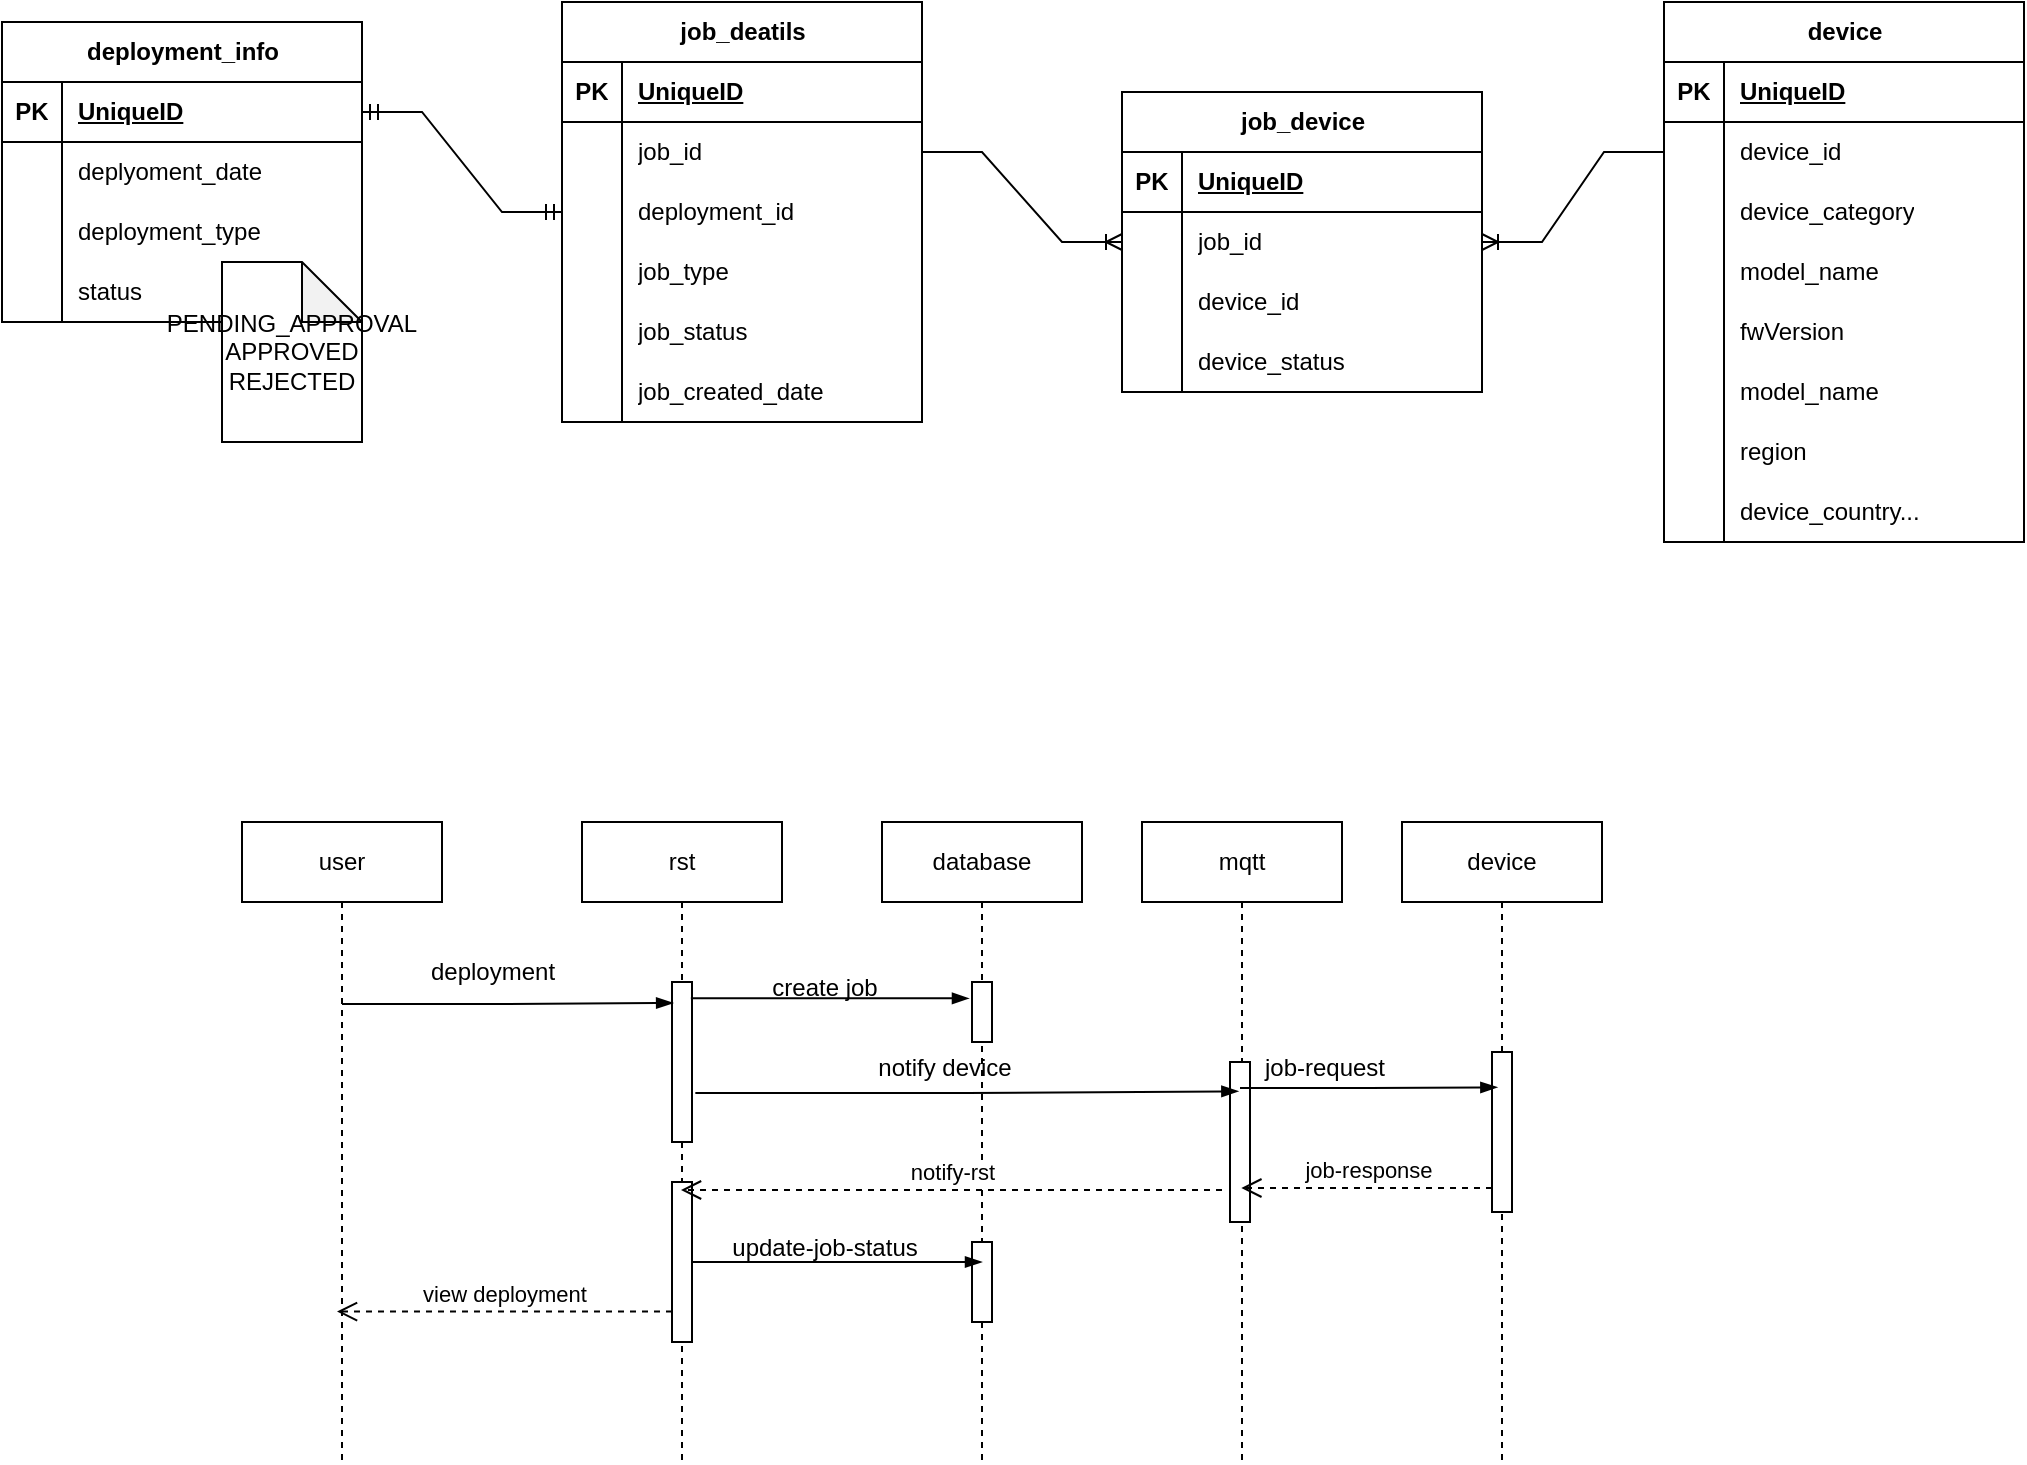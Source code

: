 <mxfile version="24.7.16">
  <diagram name="Page-1" id="tJHLWwJ2gKQIebnEuHaK">
    <mxGraphModel dx="1930" dy="736" grid="1" gridSize="10" guides="1" tooltips="1" connect="1" arrows="1" fold="1" page="1" pageScale="1" pageWidth="850" pageHeight="1100" math="0" shadow="0">
      <root>
        <mxCell id="0" />
        <mxCell id="1" parent="0" />
        <mxCell id="YvEL2BX9FvBTd4GIV_cq-2" value="job_deatils" style="shape=table;startSize=30;container=1;collapsible=1;childLayout=tableLayout;fixedRows=1;rowLines=0;fontStyle=1;align=center;resizeLast=1;html=1;" vertex="1" parent="1">
          <mxGeometry x="70" y="70" width="180" height="210" as="geometry" />
        </mxCell>
        <mxCell id="YvEL2BX9FvBTd4GIV_cq-3" value="" style="shape=tableRow;horizontal=0;startSize=0;swimlaneHead=0;swimlaneBody=0;fillColor=none;collapsible=0;dropTarget=0;points=[[0,0.5],[1,0.5]];portConstraint=eastwest;top=0;left=0;right=0;bottom=1;" vertex="1" parent="YvEL2BX9FvBTd4GIV_cq-2">
          <mxGeometry y="30" width="180" height="30" as="geometry" />
        </mxCell>
        <mxCell id="YvEL2BX9FvBTd4GIV_cq-4" value="PK" style="shape=partialRectangle;connectable=0;fillColor=none;top=0;left=0;bottom=0;right=0;fontStyle=1;overflow=hidden;whiteSpace=wrap;html=1;" vertex="1" parent="YvEL2BX9FvBTd4GIV_cq-3">
          <mxGeometry width="30" height="30" as="geometry">
            <mxRectangle width="30" height="30" as="alternateBounds" />
          </mxGeometry>
        </mxCell>
        <mxCell id="YvEL2BX9FvBTd4GIV_cq-5" value="UniqueID" style="shape=partialRectangle;connectable=0;fillColor=none;top=0;left=0;bottom=0;right=0;align=left;spacingLeft=6;fontStyle=5;overflow=hidden;whiteSpace=wrap;html=1;" vertex="1" parent="YvEL2BX9FvBTd4GIV_cq-3">
          <mxGeometry x="30" width="150" height="30" as="geometry">
            <mxRectangle width="150" height="30" as="alternateBounds" />
          </mxGeometry>
        </mxCell>
        <mxCell id="YvEL2BX9FvBTd4GIV_cq-6" value="" style="shape=tableRow;horizontal=0;startSize=0;swimlaneHead=0;swimlaneBody=0;fillColor=none;collapsible=0;dropTarget=0;points=[[0,0.5],[1,0.5]];portConstraint=eastwest;top=0;left=0;right=0;bottom=0;" vertex="1" parent="YvEL2BX9FvBTd4GIV_cq-2">
          <mxGeometry y="60" width="180" height="30" as="geometry" />
        </mxCell>
        <mxCell id="YvEL2BX9FvBTd4GIV_cq-7" value="" style="shape=partialRectangle;connectable=0;fillColor=none;top=0;left=0;bottom=0;right=0;editable=1;overflow=hidden;whiteSpace=wrap;html=1;" vertex="1" parent="YvEL2BX9FvBTd4GIV_cq-6">
          <mxGeometry width="30" height="30" as="geometry">
            <mxRectangle width="30" height="30" as="alternateBounds" />
          </mxGeometry>
        </mxCell>
        <mxCell id="YvEL2BX9FvBTd4GIV_cq-8" value="job_id" style="shape=partialRectangle;connectable=0;fillColor=none;top=0;left=0;bottom=0;right=0;align=left;spacingLeft=6;overflow=hidden;whiteSpace=wrap;html=1;" vertex="1" parent="YvEL2BX9FvBTd4GIV_cq-6">
          <mxGeometry x="30" width="150" height="30" as="geometry">
            <mxRectangle width="150" height="30" as="alternateBounds" />
          </mxGeometry>
        </mxCell>
        <mxCell id="YvEL2BX9FvBTd4GIV_cq-103" value="" style="shape=tableRow;horizontal=0;startSize=0;swimlaneHead=0;swimlaneBody=0;fillColor=none;collapsible=0;dropTarget=0;points=[[0,0.5],[1,0.5]];portConstraint=eastwest;top=0;left=0;right=0;bottom=0;" vertex="1" parent="YvEL2BX9FvBTd4GIV_cq-2">
          <mxGeometry y="90" width="180" height="30" as="geometry" />
        </mxCell>
        <mxCell id="YvEL2BX9FvBTd4GIV_cq-104" value="" style="shape=partialRectangle;connectable=0;fillColor=none;top=0;left=0;bottom=0;right=0;editable=1;overflow=hidden;whiteSpace=wrap;html=1;" vertex="1" parent="YvEL2BX9FvBTd4GIV_cq-103">
          <mxGeometry width="30" height="30" as="geometry">
            <mxRectangle width="30" height="30" as="alternateBounds" />
          </mxGeometry>
        </mxCell>
        <mxCell id="YvEL2BX9FvBTd4GIV_cq-105" value="deployment_id" style="shape=partialRectangle;connectable=0;fillColor=none;top=0;left=0;bottom=0;right=0;align=left;spacingLeft=6;overflow=hidden;whiteSpace=wrap;html=1;" vertex="1" parent="YvEL2BX9FvBTd4GIV_cq-103">
          <mxGeometry x="30" width="150" height="30" as="geometry">
            <mxRectangle width="150" height="30" as="alternateBounds" />
          </mxGeometry>
        </mxCell>
        <mxCell id="YvEL2BX9FvBTd4GIV_cq-9" value="" style="shape=tableRow;horizontal=0;startSize=0;swimlaneHead=0;swimlaneBody=0;fillColor=none;collapsible=0;dropTarget=0;points=[[0,0.5],[1,0.5]];portConstraint=eastwest;top=0;left=0;right=0;bottom=0;" vertex="1" parent="YvEL2BX9FvBTd4GIV_cq-2">
          <mxGeometry y="120" width="180" height="30" as="geometry" />
        </mxCell>
        <mxCell id="YvEL2BX9FvBTd4GIV_cq-10" value="" style="shape=partialRectangle;connectable=0;fillColor=none;top=0;left=0;bottom=0;right=0;editable=1;overflow=hidden;whiteSpace=wrap;html=1;" vertex="1" parent="YvEL2BX9FvBTd4GIV_cq-9">
          <mxGeometry width="30" height="30" as="geometry">
            <mxRectangle width="30" height="30" as="alternateBounds" />
          </mxGeometry>
        </mxCell>
        <mxCell id="YvEL2BX9FvBTd4GIV_cq-11" value="job_type" style="shape=partialRectangle;connectable=0;fillColor=none;top=0;left=0;bottom=0;right=0;align=left;spacingLeft=6;overflow=hidden;whiteSpace=wrap;html=1;" vertex="1" parent="YvEL2BX9FvBTd4GIV_cq-9">
          <mxGeometry x="30" width="150" height="30" as="geometry">
            <mxRectangle width="150" height="30" as="alternateBounds" />
          </mxGeometry>
        </mxCell>
        <mxCell id="YvEL2BX9FvBTd4GIV_cq-12" value="" style="shape=tableRow;horizontal=0;startSize=0;swimlaneHead=0;swimlaneBody=0;fillColor=none;collapsible=0;dropTarget=0;points=[[0,0.5],[1,0.5]];portConstraint=eastwest;top=0;left=0;right=0;bottom=0;" vertex="1" parent="YvEL2BX9FvBTd4GIV_cq-2">
          <mxGeometry y="150" width="180" height="30" as="geometry" />
        </mxCell>
        <mxCell id="YvEL2BX9FvBTd4GIV_cq-13" value="" style="shape=partialRectangle;connectable=0;fillColor=none;top=0;left=0;bottom=0;right=0;editable=1;overflow=hidden;whiteSpace=wrap;html=1;" vertex="1" parent="YvEL2BX9FvBTd4GIV_cq-12">
          <mxGeometry width="30" height="30" as="geometry">
            <mxRectangle width="30" height="30" as="alternateBounds" />
          </mxGeometry>
        </mxCell>
        <mxCell id="YvEL2BX9FvBTd4GIV_cq-14" value="job_status" style="shape=partialRectangle;connectable=0;fillColor=none;top=0;left=0;bottom=0;right=0;align=left;spacingLeft=6;overflow=hidden;whiteSpace=wrap;html=1;" vertex="1" parent="YvEL2BX9FvBTd4GIV_cq-12">
          <mxGeometry x="30" width="150" height="30" as="geometry">
            <mxRectangle width="150" height="30" as="alternateBounds" />
          </mxGeometry>
        </mxCell>
        <mxCell id="YvEL2BX9FvBTd4GIV_cq-20" value="" style="shape=tableRow;horizontal=0;startSize=0;swimlaneHead=0;swimlaneBody=0;fillColor=none;collapsible=0;dropTarget=0;points=[[0,0.5],[1,0.5]];portConstraint=eastwest;top=0;left=0;right=0;bottom=0;" vertex="1" parent="YvEL2BX9FvBTd4GIV_cq-2">
          <mxGeometry y="180" width="180" height="30" as="geometry" />
        </mxCell>
        <mxCell id="YvEL2BX9FvBTd4GIV_cq-21" value="" style="shape=partialRectangle;connectable=0;fillColor=none;top=0;left=0;bottom=0;right=0;editable=1;overflow=hidden;whiteSpace=wrap;html=1;" vertex="1" parent="YvEL2BX9FvBTd4GIV_cq-20">
          <mxGeometry width="30" height="30" as="geometry">
            <mxRectangle width="30" height="30" as="alternateBounds" />
          </mxGeometry>
        </mxCell>
        <mxCell id="YvEL2BX9FvBTd4GIV_cq-22" value="job_created_date" style="shape=partialRectangle;connectable=0;fillColor=none;top=0;left=0;bottom=0;right=0;align=left;spacingLeft=6;overflow=hidden;whiteSpace=wrap;html=1;" vertex="1" parent="YvEL2BX9FvBTd4GIV_cq-20">
          <mxGeometry x="30" width="150" height="30" as="geometry">
            <mxRectangle width="150" height="30" as="alternateBounds" />
          </mxGeometry>
        </mxCell>
        <mxCell id="YvEL2BX9FvBTd4GIV_cq-23" value="device" style="shape=table;startSize=30;container=1;collapsible=1;childLayout=tableLayout;fixedRows=1;rowLines=0;fontStyle=1;align=center;resizeLast=1;html=1;" vertex="1" parent="1">
          <mxGeometry x="621" y="70" width="180" height="270" as="geometry" />
        </mxCell>
        <mxCell id="YvEL2BX9FvBTd4GIV_cq-24" value="" style="shape=tableRow;horizontal=0;startSize=0;swimlaneHead=0;swimlaneBody=0;fillColor=none;collapsible=0;dropTarget=0;points=[[0,0.5],[1,0.5]];portConstraint=eastwest;top=0;left=0;right=0;bottom=1;" vertex="1" parent="YvEL2BX9FvBTd4GIV_cq-23">
          <mxGeometry y="30" width="180" height="30" as="geometry" />
        </mxCell>
        <mxCell id="YvEL2BX9FvBTd4GIV_cq-25" value="PK" style="shape=partialRectangle;connectable=0;fillColor=none;top=0;left=0;bottom=0;right=0;fontStyle=1;overflow=hidden;whiteSpace=wrap;html=1;" vertex="1" parent="YvEL2BX9FvBTd4GIV_cq-24">
          <mxGeometry width="30" height="30" as="geometry">
            <mxRectangle width="30" height="30" as="alternateBounds" />
          </mxGeometry>
        </mxCell>
        <mxCell id="YvEL2BX9FvBTd4GIV_cq-26" value="UniqueID" style="shape=partialRectangle;connectable=0;fillColor=none;top=0;left=0;bottom=0;right=0;align=left;spacingLeft=6;fontStyle=5;overflow=hidden;whiteSpace=wrap;html=1;" vertex="1" parent="YvEL2BX9FvBTd4GIV_cq-24">
          <mxGeometry x="30" width="150" height="30" as="geometry">
            <mxRectangle width="150" height="30" as="alternateBounds" />
          </mxGeometry>
        </mxCell>
        <mxCell id="YvEL2BX9FvBTd4GIV_cq-27" value="" style="shape=tableRow;horizontal=0;startSize=0;swimlaneHead=0;swimlaneBody=0;fillColor=none;collapsible=0;dropTarget=0;points=[[0,0.5],[1,0.5]];portConstraint=eastwest;top=0;left=0;right=0;bottom=0;" vertex="1" parent="YvEL2BX9FvBTd4GIV_cq-23">
          <mxGeometry y="60" width="180" height="30" as="geometry" />
        </mxCell>
        <mxCell id="YvEL2BX9FvBTd4GIV_cq-28" value="" style="shape=partialRectangle;connectable=0;fillColor=none;top=0;left=0;bottom=0;right=0;editable=1;overflow=hidden;whiteSpace=wrap;html=1;" vertex="1" parent="YvEL2BX9FvBTd4GIV_cq-27">
          <mxGeometry width="30" height="30" as="geometry">
            <mxRectangle width="30" height="30" as="alternateBounds" />
          </mxGeometry>
        </mxCell>
        <mxCell id="YvEL2BX9FvBTd4GIV_cq-29" value="device_id" style="shape=partialRectangle;connectable=0;fillColor=none;top=0;left=0;bottom=0;right=0;align=left;spacingLeft=6;overflow=hidden;whiteSpace=wrap;html=1;" vertex="1" parent="YvEL2BX9FvBTd4GIV_cq-27">
          <mxGeometry x="30" width="150" height="30" as="geometry">
            <mxRectangle width="150" height="30" as="alternateBounds" />
          </mxGeometry>
        </mxCell>
        <mxCell id="YvEL2BX9FvBTd4GIV_cq-30" value="" style="shape=tableRow;horizontal=0;startSize=0;swimlaneHead=0;swimlaneBody=0;fillColor=none;collapsible=0;dropTarget=0;points=[[0,0.5],[1,0.5]];portConstraint=eastwest;top=0;left=0;right=0;bottom=0;" vertex="1" parent="YvEL2BX9FvBTd4GIV_cq-23">
          <mxGeometry y="90" width="180" height="30" as="geometry" />
        </mxCell>
        <mxCell id="YvEL2BX9FvBTd4GIV_cq-31" value="" style="shape=partialRectangle;connectable=0;fillColor=none;top=0;left=0;bottom=0;right=0;editable=1;overflow=hidden;whiteSpace=wrap;html=1;" vertex="1" parent="YvEL2BX9FvBTd4GIV_cq-30">
          <mxGeometry width="30" height="30" as="geometry">
            <mxRectangle width="30" height="30" as="alternateBounds" />
          </mxGeometry>
        </mxCell>
        <mxCell id="YvEL2BX9FvBTd4GIV_cq-32" value="device_category" style="shape=partialRectangle;connectable=0;fillColor=none;top=0;left=0;bottom=0;right=0;align=left;spacingLeft=6;overflow=hidden;whiteSpace=wrap;html=1;" vertex="1" parent="YvEL2BX9FvBTd4GIV_cq-30">
          <mxGeometry x="30" width="150" height="30" as="geometry">
            <mxRectangle width="150" height="30" as="alternateBounds" />
          </mxGeometry>
        </mxCell>
        <mxCell id="YvEL2BX9FvBTd4GIV_cq-33" value="" style="shape=tableRow;horizontal=0;startSize=0;swimlaneHead=0;swimlaneBody=0;fillColor=none;collapsible=0;dropTarget=0;points=[[0,0.5],[1,0.5]];portConstraint=eastwest;top=0;left=0;right=0;bottom=0;" vertex="1" parent="YvEL2BX9FvBTd4GIV_cq-23">
          <mxGeometry y="120" width="180" height="30" as="geometry" />
        </mxCell>
        <mxCell id="YvEL2BX9FvBTd4GIV_cq-34" value="" style="shape=partialRectangle;connectable=0;fillColor=none;top=0;left=0;bottom=0;right=0;editable=1;overflow=hidden;whiteSpace=wrap;html=1;" vertex="1" parent="YvEL2BX9FvBTd4GIV_cq-33">
          <mxGeometry width="30" height="30" as="geometry">
            <mxRectangle width="30" height="30" as="alternateBounds" />
          </mxGeometry>
        </mxCell>
        <mxCell id="YvEL2BX9FvBTd4GIV_cq-35" value="model_name" style="shape=partialRectangle;connectable=0;fillColor=none;top=0;left=0;bottom=0;right=0;align=left;spacingLeft=6;overflow=hidden;whiteSpace=wrap;html=1;" vertex="1" parent="YvEL2BX9FvBTd4GIV_cq-33">
          <mxGeometry x="30" width="150" height="30" as="geometry">
            <mxRectangle width="150" height="30" as="alternateBounds" />
          </mxGeometry>
        </mxCell>
        <mxCell id="YvEL2BX9FvBTd4GIV_cq-36" value="" style="shape=tableRow;horizontal=0;startSize=0;swimlaneHead=0;swimlaneBody=0;fillColor=none;collapsible=0;dropTarget=0;points=[[0,0.5],[1,0.5]];portConstraint=eastwest;top=0;left=0;right=0;bottom=0;" vertex="1" parent="YvEL2BX9FvBTd4GIV_cq-23">
          <mxGeometry y="150" width="180" height="30" as="geometry" />
        </mxCell>
        <mxCell id="YvEL2BX9FvBTd4GIV_cq-37" value="" style="shape=partialRectangle;connectable=0;fillColor=none;top=0;left=0;bottom=0;right=0;editable=1;overflow=hidden;whiteSpace=wrap;html=1;" vertex="1" parent="YvEL2BX9FvBTd4GIV_cq-36">
          <mxGeometry width="30" height="30" as="geometry">
            <mxRectangle width="30" height="30" as="alternateBounds" />
          </mxGeometry>
        </mxCell>
        <mxCell id="YvEL2BX9FvBTd4GIV_cq-38" value="fwVersion" style="shape=partialRectangle;connectable=0;fillColor=none;top=0;left=0;bottom=0;right=0;align=left;spacingLeft=6;overflow=hidden;whiteSpace=wrap;html=1;" vertex="1" parent="YvEL2BX9FvBTd4GIV_cq-36">
          <mxGeometry x="30" width="150" height="30" as="geometry">
            <mxRectangle width="150" height="30" as="alternateBounds" />
          </mxGeometry>
        </mxCell>
        <mxCell id="YvEL2BX9FvBTd4GIV_cq-45" value="" style="shape=tableRow;horizontal=0;startSize=0;swimlaneHead=0;swimlaneBody=0;fillColor=none;collapsible=0;dropTarget=0;points=[[0,0.5],[1,0.5]];portConstraint=eastwest;top=0;left=0;right=0;bottom=0;" vertex="1" parent="YvEL2BX9FvBTd4GIV_cq-23">
          <mxGeometry y="180" width="180" height="30" as="geometry" />
        </mxCell>
        <mxCell id="YvEL2BX9FvBTd4GIV_cq-46" value="" style="shape=partialRectangle;connectable=0;fillColor=none;top=0;left=0;bottom=0;right=0;editable=1;overflow=hidden;whiteSpace=wrap;html=1;" vertex="1" parent="YvEL2BX9FvBTd4GIV_cq-45">
          <mxGeometry width="30" height="30" as="geometry">
            <mxRectangle width="30" height="30" as="alternateBounds" />
          </mxGeometry>
        </mxCell>
        <mxCell id="YvEL2BX9FvBTd4GIV_cq-47" value="model_name" style="shape=partialRectangle;connectable=0;fillColor=none;top=0;left=0;bottom=0;right=0;align=left;spacingLeft=6;overflow=hidden;whiteSpace=wrap;html=1;" vertex="1" parent="YvEL2BX9FvBTd4GIV_cq-45">
          <mxGeometry x="30" width="150" height="30" as="geometry">
            <mxRectangle width="150" height="30" as="alternateBounds" />
          </mxGeometry>
        </mxCell>
        <mxCell id="YvEL2BX9FvBTd4GIV_cq-48" value="" style="shape=tableRow;horizontal=0;startSize=0;swimlaneHead=0;swimlaneBody=0;fillColor=none;collapsible=0;dropTarget=0;points=[[0,0.5],[1,0.5]];portConstraint=eastwest;top=0;left=0;right=0;bottom=0;" vertex="1" parent="YvEL2BX9FvBTd4GIV_cq-23">
          <mxGeometry y="210" width="180" height="30" as="geometry" />
        </mxCell>
        <mxCell id="YvEL2BX9FvBTd4GIV_cq-49" value="" style="shape=partialRectangle;connectable=0;fillColor=none;top=0;left=0;bottom=0;right=0;editable=1;overflow=hidden;whiteSpace=wrap;html=1;" vertex="1" parent="YvEL2BX9FvBTd4GIV_cq-48">
          <mxGeometry width="30" height="30" as="geometry">
            <mxRectangle width="30" height="30" as="alternateBounds" />
          </mxGeometry>
        </mxCell>
        <mxCell id="YvEL2BX9FvBTd4GIV_cq-50" value="region" style="shape=partialRectangle;connectable=0;fillColor=none;top=0;left=0;bottom=0;right=0;align=left;spacingLeft=6;overflow=hidden;whiteSpace=wrap;html=1;" vertex="1" parent="YvEL2BX9FvBTd4GIV_cq-48">
          <mxGeometry x="30" width="150" height="30" as="geometry">
            <mxRectangle width="150" height="30" as="alternateBounds" />
          </mxGeometry>
        </mxCell>
        <mxCell id="YvEL2BX9FvBTd4GIV_cq-140" value="" style="shape=tableRow;horizontal=0;startSize=0;swimlaneHead=0;swimlaneBody=0;fillColor=none;collapsible=0;dropTarget=0;points=[[0,0.5],[1,0.5]];portConstraint=eastwest;top=0;left=0;right=0;bottom=0;" vertex="1" parent="YvEL2BX9FvBTd4GIV_cq-23">
          <mxGeometry y="240" width="180" height="30" as="geometry" />
        </mxCell>
        <mxCell id="YvEL2BX9FvBTd4GIV_cq-141" value="" style="shape=partialRectangle;connectable=0;fillColor=none;top=0;left=0;bottom=0;right=0;editable=1;overflow=hidden;whiteSpace=wrap;html=1;" vertex="1" parent="YvEL2BX9FvBTd4GIV_cq-140">
          <mxGeometry width="30" height="30" as="geometry">
            <mxRectangle width="30" height="30" as="alternateBounds" />
          </mxGeometry>
        </mxCell>
        <mxCell id="YvEL2BX9FvBTd4GIV_cq-142" value="device_country..." style="shape=partialRectangle;connectable=0;fillColor=none;top=0;left=0;bottom=0;right=0;align=left;spacingLeft=6;overflow=hidden;whiteSpace=wrap;html=1;" vertex="1" parent="YvEL2BX9FvBTd4GIV_cq-140">
          <mxGeometry x="30" width="150" height="30" as="geometry">
            <mxRectangle width="150" height="30" as="alternateBounds" />
          </mxGeometry>
        </mxCell>
        <mxCell id="YvEL2BX9FvBTd4GIV_cq-51" value="job_device" style="shape=table;startSize=30;container=1;collapsible=1;childLayout=tableLayout;fixedRows=1;rowLines=0;fontStyle=1;align=center;resizeLast=1;html=1;" vertex="1" parent="1">
          <mxGeometry x="350" y="115" width="180" height="150" as="geometry" />
        </mxCell>
        <mxCell id="YvEL2BX9FvBTd4GIV_cq-52" value="" style="shape=tableRow;horizontal=0;startSize=0;swimlaneHead=0;swimlaneBody=0;fillColor=none;collapsible=0;dropTarget=0;points=[[0,0.5],[1,0.5]];portConstraint=eastwest;top=0;left=0;right=0;bottom=1;" vertex="1" parent="YvEL2BX9FvBTd4GIV_cq-51">
          <mxGeometry y="30" width="180" height="30" as="geometry" />
        </mxCell>
        <mxCell id="YvEL2BX9FvBTd4GIV_cq-53" value="PK" style="shape=partialRectangle;connectable=0;fillColor=none;top=0;left=0;bottom=0;right=0;fontStyle=1;overflow=hidden;whiteSpace=wrap;html=1;" vertex="1" parent="YvEL2BX9FvBTd4GIV_cq-52">
          <mxGeometry width="30" height="30" as="geometry">
            <mxRectangle width="30" height="30" as="alternateBounds" />
          </mxGeometry>
        </mxCell>
        <mxCell id="YvEL2BX9FvBTd4GIV_cq-54" value="UniqueID" style="shape=partialRectangle;connectable=0;fillColor=none;top=0;left=0;bottom=0;right=0;align=left;spacingLeft=6;fontStyle=5;overflow=hidden;whiteSpace=wrap;html=1;" vertex="1" parent="YvEL2BX9FvBTd4GIV_cq-52">
          <mxGeometry x="30" width="150" height="30" as="geometry">
            <mxRectangle width="150" height="30" as="alternateBounds" />
          </mxGeometry>
        </mxCell>
        <mxCell id="YvEL2BX9FvBTd4GIV_cq-55" value="" style="shape=tableRow;horizontal=0;startSize=0;swimlaneHead=0;swimlaneBody=0;fillColor=none;collapsible=0;dropTarget=0;points=[[0,0.5],[1,0.5]];portConstraint=eastwest;top=0;left=0;right=0;bottom=0;" vertex="1" parent="YvEL2BX9FvBTd4GIV_cq-51">
          <mxGeometry y="60" width="180" height="30" as="geometry" />
        </mxCell>
        <mxCell id="YvEL2BX9FvBTd4GIV_cq-56" value="" style="shape=partialRectangle;connectable=0;fillColor=none;top=0;left=0;bottom=0;right=0;editable=1;overflow=hidden;whiteSpace=wrap;html=1;" vertex="1" parent="YvEL2BX9FvBTd4GIV_cq-55">
          <mxGeometry width="30" height="30" as="geometry">
            <mxRectangle width="30" height="30" as="alternateBounds" />
          </mxGeometry>
        </mxCell>
        <mxCell id="YvEL2BX9FvBTd4GIV_cq-57" value="job_id" style="shape=partialRectangle;connectable=0;fillColor=none;top=0;left=0;bottom=0;right=0;align=left;spacingLeft=6;overflow=hidden;whiteSpace=wrap;html=1;" vertex="1" parent="YvEL2BX9FvBTd4GIV_cq-55">
          <mxGeometry x="30" width="150" height="30" as="geometry">
            <mxRectangle width="150" height="30" as="alternateBounds" />
          </mxGeometry>
        </mxCell>
        <mxCell id="YvEL2BX9FvBTd4GIV_cq-58" value="" style="shape=tableRow;horizontal=0;startSize=0;swimlaneHead=0;swimlaneBody=0;fillColor=none;collapsible=0;dropTarget=0;points=[[0,0.5],[1,0.5]];portConstraint=eastwest;top=0;left=0;right=0;bottom=0;" vertex="1" parent="YvEL2BX9FvBTd4GIV_cq-51">
          <mxGeometry y="90" width="180" height="30" as="geometry" />
        </mxCell>
        <mxCell id="YvEL2BX9FvBTd4GIV_cq-59" value="" style="shape=partialRectangle;connectable=0;fillColor=none;top=0;left=0;bottom=0;right=0;editable=1;overflow=hidden;whiteSpace=wrap;html=1;" vertex="1" parent="YvEL2BX9FvBTd4GIV_cq-58">
          <mxGeometry width="30" height="30" as="geometry">
            <mxRectangle width="30" height="30" as="alternateBounds" />
          </mxGeometry>
        </mxCell>
        <mxCell id="YvEL2BX9FvBTd4GIV_cq-60" value="device_id" style="shape=partialRectangle;connectable=0;fillColor=none;top=0;left=0;bottom=0;right=0;align=left;spacingLeft=6;overflow=hidden;whiteSpace=wrap;html=1;" vertex="1" parent="YvEL2BX9FvBTd4GIV_cq-58">
          <mxGeometry x="30" width="150" height="30" as="geometry">
            <mxRectangle width="150" height="30" as="alternateBounds" />
          </mxGeometry>
        </mxCell>
        <mxCell id="YvEL2BX9FvBTd4GIV_cq-97" value="" style="shape=tableRow;horizontal=0;startSize=0;swimlaneHead=0;swimlaneBody=0;fillColor=none;collapsible=0;dropTarget=0;points=[[0,0.5],[1,0.5]];portConstraint=eastwest;top=0;left=0;right=0;bottom=0;" vertex="1" parent="YvEL2BX9FvBTd4GIV_cq-51">
          <mxGeometry y="120" width="180" height="30" as="geometry" />
        </mxCell>
        <mxCell id="YvEL2BX9FvBTd4GIV_cq-98" value="" style="shape=partialRectangle;connectable=0;fillColor=none;top=0;left=0;bottom=0;right=0;editable=1;overflow=hidden;whiteSpace=wrap;html=1;" vertex="1" parent="YvEL2BX9FvBTd4GIV_cq-97">
          <mxGeometry width="30" height="30" as="geometry">
            <mxRectangle width="30" height="30" as="alternateBounds" />
          </mxGeometry>
        </mxCell>
        <mxCell id="YvEL2BX9FvBTd4GIV_cq-99" value="device_status" style="shape=partialRectangle;connectable=0;fillColor=none;top=0;left=0;bottom=0;right=0;align=left;spacingLeft=6;overflow=hidden;whiteSpace=wrap;html=1;" vertex="1" parent="YvEL2BX9FvBTd4GIV_cq-97">
          <mxGeometry x="30" width="150" height="30" as="geometry">
            <mxRectangle width="150" height="30" as="alternateBounds" />
          </mxGeometry>
        </mxCell>
        <mxCell id="YvEL2BX9FvBTd4GIV_cq-122" value="" style="edgeStyle=entityRelationEdgeStyle;fontSize=12;html=1;endArrow=ERoneToMany;rounded=0;exitX=1;exitY=0.5;exitDx=0;exitDy=0;entryX=0;entryY=0.5;entryDx=0;entryDy=0;" edge="1" parent="1" source="YvEL2BX9FvBTd4GIV_cq-6" target="YvEL2BX9FvBTd4GIV_cq-55">
          <mxGeometry width="100" height="100" relative="1" as="geometry">
            <mxPoint x="260" y="170" as="sourcePoint" />
            <mxPoint x="360" y="70" as="targetPoint" />
          </mxGeometry>
        </mxCell>
        <mxCell id="YvEL2BX9FvBTd4GIV_cq-123" value="" style="edgeStyle=entityRelationEdgeStyle;fontSize=12;html=1;endArrow=ERoneToMany;rounded=0;exitX=0;exitY=0.5;exitDx=0;exitDy=0;entryX=1;entryY=0.5;entryDx=0;entryDy=0;" edge="1" parent="1" source="YvEL2BX9FvBTd4GIV_cq-27" target="YvEL2BX9FvBTd4GIV_cq-55">
          <mxGeometry width="100" height="100" relative="1" as="geometry">
            <mxPoint x="540" y="130" as="sourcePoint" />
            <mxPoint x="640" y="30" as="targetPoint" />
          </mxGeometry>
        </mxCell>
        <mxCell id="YvEL2BX9FvBTd4GIV_cq-124" value="deployment_info" style="shape=table;startSize=30;container=1;collapsible=1;childLayout=tableLayout;fixedRows=1;rowLines=0;fontStyle=1;align=center;resizeLast=1;html=1;" vertex="1" parent="1">
          <mxGeometry x="-210" y="80" width="180" height="150" as="geometry" />
        </mxCell>
        <mxCell id="YvEL2BX9FvBTd4GIV_cq-125" value="" style="shape=tableRow;horizontal=0;startSize=0;swimlaneHead=0;swimlaneBody=0;fillColor=none;collapsible=0;dropTarget=0;points=[[0,0.5],[1,0.5]];portConstraint=eastwest;top=0;left=0;right=0;bottom=1;" vertex="1" parent="YvEL2BX9FvBTd4GIV_cq-124">
          <mxGeometry y="30" width="180" height="30" as="geometry" />
        </mxCell>
        <mxCell id="YvEL2BX9FvBTd4GIV_cq-126" value="PK" style="shape=partialRectangle;connectable=0;fillColor=none;top=0;left=0;bottom=0;right=0;fontStyle=1;overflow=hidden;whiteSpace=wrap;html=1;" vertex="1" parent="YvEL2BX9FvBTd4GIV_cq-125">
          <mxGeometry width="30" height="30" as="geometry">
            <mxRectangle width="30" height="30" as="alternateBounds" />
          </mxGeometry>
        </mxCell>
        <mxCell id="YvEL2BX9FvBTd4GIV_cq-127" value="UniqueID" style="shape=partialRectangle;connectable=0;fillColor=none;top=0;left=0;bottom=0;right=0;align=left;spacingLeft=6;fontStyle=5;overflow=hidden;whiteSpace=wrap;html=1;" vertex="1" parent="YvEL2BX9FvBTd4GIV_cq-125">
          <mxGeometry x="30" width="150" height="30" as="geometry">
            <mxRectangle width="150" height="30" as="alternateBounds" />
          </mxGeometry>
        </mxCell>
        <mxCell id="YvEL2BX9FvBTd4GIV_cq-128" value="" style="shape=tableRow;horizontal=0;startSize=0;swimlaneHead=0;swimlaneBody=0;fillColor=none;collapsible=0;dropTarget=0;points=[[0,0.5],[1,0.5]];portConstraint=eastwest;top=0;left=0;right=0;bottom=0;" vertex="1" parent="YvEL2BX9FvBTd4GIV_cq-124">
          <mxGeometry y="60" width="180" height="30" as="geometry" />
        </mxCell>
        <mxCell id="YvEL2BX9FvBTd4GIV_cq-129" value="" style="shape=partialRectangle;connectable=0;fillColor=none;top=0;left=0;bottom=0;right=0;editable=1;overflow=hidden;whiteSpace=wrap;html=1;" vertex="1" parent="YvEL2BX9FvBTd4GIV_cq-128">
          <mxGeometry width="30" height="30" as="geometry">
            <mxRectangle width="30" height="30" as="alternateBounds" />
          </mxGeometry>
        </mxCell>
        <mxCell id="YvEL2BX9FvBTd4GIV_cq-130" value="deplyoment_date" style="shape=partialRectangle;connectable=0;fillColor=none;top=0;left=0;bottom=0;right=0;align=left;spacingLeft=6;overflow=hidden;whiteSpace=wrap;html=1;" vertex="1" parent="YvEL2BX9FvBTd4GIV_cq-128">
          <mxGeometry x="30" width="150" height="30" as="geometry">
            <mxRectangle width="150" height="30" as="alternateBounds" />
          </mxGeometry>
        </mxCell>
        <mxCell id="YvEL2BX9FvBTd4GIV_cq-131" value="" style="shape=tableRow;horizontal=0;startSize=0;swimlaneHead=0;swimlaneBody=0;fillColor=none;collapsible=0;dropTarget=0;points=[[0,0.5],[1,0.5]];portConstraint=eastwest;top=0;left=0;right=0;bottom=0;" vertex="1" parent="YvEL2BX9FvBTd4GIV_cq-124">
          <mxGeometry y="90" width="180" height="30" as="geometry" />
        </mxCell>
        <mxCell id="YvEL2BX9FvBTd4GIV_cq-132" value="" style="shape=partialRectangle;connectable=0;fillColor=none;top=0;left=0;bottom=0;right=0;editable=1;overflow=hidden;whiteSpace=wrap;html=1;" vertex="1" parent="YvEL2BX9FvBTd4GIV_cq-131">
          <mxGeometry width="30" height="30" as="geometry">
            <mxRectangle width="30" height="30" as="alternateBounds" />
          </mxGeometry>
        </mxCell>
        <mxCell id="YvEL2BX9FvBTd4GIV_cq-133" value="deployment_type" style="shape=partialRectangle;connectable=0;fillColor=none;top=0;left=0;bottom=0;right=0;align=left;spacingLeft=6;overflow=hidden;whiteSpace=wrap;html=1;" vertex="1" parent="YvEL2BX9FvBTd4GIV_cq-131">
          <mxGeometry x="30" width="150" height="30" as="geometry">
            <mxRectangle width="150" height="30" as="alternateBounds" />
          </mxGeometry>
        </mxCell>
        <mxCell id="YvEL2BX9FvBTd4GIV_cq-134" value="" style="shape=tableRow;horizontal=0;startSize=0;swimlaneHead=0;swimlaneBody=0;fillColor=none;collapsible=0;dropTarget=0;points=[[0,0.5],[1,0.5]];portConstraint=eastwest;top=0;left=0;right=0;bottom=0;" vertex="1" parent="YvEL2BX9FvBTd4GIV_cq-124">
          <mxGeometry y="120" width="180" height="30" as="geometry" />
        </mxCell>
        <mxCell id="YvEL2BX9FvBTd4GIV_cq-135" value="" style="shape=partialRectangle;connectable=0;fillColor=none;top=0;left=0;bottom=0;right=0;editable=1;overflow=hidden;whiteSpace=wrap;html=1;" vertex="1" parent="YvEL2BX9FvBTd4GIV_cq-134">
          <mxGeometry width="30" height="30" as="geometry">
            <mxRectangle width="30" height="30" as="alternateBounds" />
          </mxGeometry>
        </mxCell>
        <mxCell id="YvEL2BX9FvBTd4GIV_cq-136" value="status" style="shape=partialRectangle;connectable=0;fillColor=none;top=0;left=0;bottom=0;right=0;align=left;spacingLeft=6;overflow=hidden;whiteSpace=wrap;html=1;" vertex="1" parent="YvEL2BX9FvBTd4GIV_cq-134">
          <mxGeometry x="30" width="150" height="30" as="geometry">
            <mxRectangle width="150" height="30" as="alternateBounds" />
          </mxGeometry>
        </mxCell>
        <mxCell id="YvEL2BX9FvBTd4GIV_cq-137" value="&lt;div&gt;PENDING_APPROVAL&lt;/div&gt;&lt;div&gt;APPROVED&lt;/div&gt;&lt;div&gt;REJECTED&lt;br&gt;&lt;/div&gt;" style="shape=note;whiteSpace=wrap;html=1;backgroundOutline=1;darkOpacity=0.05;" vertex="1" parent="1">
          <mxGeometry x="-100" y="200" width="70" height="90" as="geometry" />
        </mxCell>
        <mxCell id="YvEL2BX9FvBTd4GIV_cq-139" value="" style="edgeStyle=entityRelationEdgeStyle;fontSize=12;html=1;endArrow=ERmandOne;startArrow=ERmandOne;rounded=0;entryX=0;entryY=0.5;entryDx=0;entryDy=0;exitX=1;exitY=0.5;exitDx=0;exitDy=0;" edge="1" parent="1" source="YvEL2BX9FvBTd4GIV_cq-125" target="YvEL2BX9FvBTd4GIV_cq-103">
          <mxGeometry width="100" height="100" relative="1" as="geometry">
            <mxPoint x="-40" y="260" as="sourcePoint" />
            <mxPoint x="60" y="150" as="targetPoint" />
          </mxGeometry>
        </mxCell>
        <mxCell id="YvEL2BX9FvBTd4GIV_cq-143" value="rst" style="shape=umlLifeline;perimeter=lifelinePerimeter;whiteSpace=wrap;html=1;container=1;dropTarget=0;collapsible=0;recursiveResize=0;outlineConnect=0;portConstraint=eastwest;newEdgeStyle={&quot;edgeStyle&quot;:&quot;elbowEdgeStyle&quot;,&quot;elbow&quot;:&quot;vertical&quot;,&quot;curved&quot;:0,&quot;rounded&quot;:0};" vertex="1" parent="1">
          <mxGeometry x="80" y="480" width="100" height="320" as="geometry" />
        </mxCell>
        <mxCell id="YvEL2BX9FvBTd4GIV_cq-148" value="" style="html=1;points=[[0,0,0,0,5],[0,1,0,0,-5],[1,0,0,0,5],[1,1,0,0,-5]];perimeter=orthogonalPerimeter;outlineConnect=0;targetShapes=umlLifeline;portConstraint=eastwest;newEdgeStyle={&quot;curved&quot;:0,&quot;rounded&quot;:0};" vertex="1" parent="YvEL2BX9FvBTd4GIV_cq-143">
          <mxGeometry x="45" y="80" width="10" height="80" as="geometry" />
        </mxCell>
        <mxCell id="YvEL2BX9FvBTd4GIV_cq-166" value="" style="html=1;points=[[0,0,0,0,5],[0,1,0,0,-5],[1,0,0,0,5],[1,1,0,0,-5]];perimeter=orthogonalPerimeter;outlineConnect=0;targetShapes=umlLifeline;portConstraint=eastwest;newEdgeStyle={&quot;curved&quot;:0,&quot;rounded&quot;:0};" vertex="1" parent="YvEL2BX9FvBTd4GIV_cq-143">
          <mxGeometry x="45" y="180" width="10" height="80" as="geometry" />
        </mxCell>
        <mxCell id="YvEL2BX9FvBTd4GIV_cq-144" value="device" style="shape=umlLifeline;perimeter=lifelinePerimeter;whiteSpace=wrap;html=1;container=1;dropTarget=0;collapsible=0;recursiveResize=0;outlineConnect=0;portConstraint=eastwest;newEdgeStyle={&quot;edgeStyle&quot;:&quot;elbowEdgeStyle&quot;,&quot;elbow&quot;:&quot;vertical&quot;,&quot;curved&quot;:0,&quot;rounded&quot;:0};" vertex="1" parent="1">
          <mxGeometry x="490" y="480" width="100" height="320" as="geometry" />
        </mxCell>
        <mxCell id="YvEL2BX9FvBTd4GIV_cq-163" value="" style="html=1;points=[[0,0,0,0,5],[0,1,0,0,-5],[1,0,0,0,5],[1,1,0,0,-5]];perimeter=orthogonalPerimeter;outlineConnect=0;targetShapes=umlLifeline;portConstraint=eastwest;newEdgeStyle={&quot;curved&quot;:0,&quot;rounded&quot;:0};" vertex="1" parent="YvEL2BX9FvBTd4GIV_cq-144">
          <mxGeometry x="45" y="115" width="10" height="80" as="geometry" />
        </mxCell>
        <mxCell id="YvEL2BX9FvBTd4GIV_cq-145" value="user" style="shape=umlLifeline;perimeter=lifelinePerimeter;whiteSpace=wrap;html=1;container=1;dropTarget=0;collapsible=0;recursiveResize=0;outlineConnect=0;portConstraint=eastwest;newEdgeStyle={&quot;edgeStyle&quot;:&quot;elbowEdgeStyle&quot;,&quot;elbow&quot;:&quot;vertical&quot;,&quot;curved&quot;:0,&quot;rounded&quot;:0};" vertex="1" parent="1">
          <mxGeometry x="-90" y="480" width="100" height="320" as="geometry" />
        </mxCell>
        <mxCell id="YvEL2BX9FvBTd4GIV_cq-146" value="database" style="shape=umlLifeline;perimeter=lifelinePerimeter;whiteSpace=wrap;html=1;container=1;dropTarget=0;collapsible=0;recursiveResize=0;outlineConnect=0;portConstraint=eastwest;newEdgeStyle={&quot;edgeStyle&quot;:&quot;elbowEdgeStyle&quot;,&quot;elbow&quot;:&quot;vertical&quot;,&quot;curved&quot;:0,&quot;rounded&quot;:0};" vertex="1" parent="1">
          <mxGeometry x="230" y="480" width="100" height="320" as="geometry" />
        </mxCell>
        <mxCell id="YvEL2BX9FvBTd4GIV_cq-154" value="" style="html=1;points=[[0,0,0,0,5],[0,1,0,0,-5],[1,0,0,0,5],[1,1,0,0,-5]];perimeter=orthogonalPerimeter;outlineConnect=0;targetShapes=umlLifeline;portConstraint=eastwest;newEdgeStyle={&quot;curved&quot;:0,&quot;rounded&quot;:0};" vertex="1" parent="YvEL2BX9FvBTd4GIV_cq-146">
          <mxGeometry x="45" y="80" width="10" height="30" as="geometry" />
        </mxCell>
        <mxCell id="YvEL2BX9FvBTd4GIV_cq-168" value="" style="html=1;points=[[0,0,0,0,5],[0,1,0,0,-5],[1,0,0,0,5],[1,1,0,0,-5]];perimeter=orthogonalPerimeter;outlineConnect=0;targetShapes=umlLifeline;portConstraint=eastwest;newEdgeStyle={&quot;curved&quot;:0,&quot;rounded&quot;:0};" vertex="1" parent="YvEL2BX9FvBTd4GIV_cq-146">
          <mxGeometry x="45" y="210" width="10" height="40" as="geometry" />
        </mxCell>
        <mxCell id="YvEL2BX9FvBTd4GIV_cq-147" value="mqtt" style="shape=umlLifeline;perimeter=lifelinePerimeter;whiteSpace=wrap;html=1;container=1;dropTarget=0;collapsible=0;recursiveResize=0;outlineConnect=0;portConstraint=eastwest;newEdgeStyle={&quot;edgeStyle&quot;:&quot;elbowEdgeStyle&quot;,&quot;elbow&quot;:&quot;vertical&quot;,&quot;curved&quot;:0,&quot;rounded&quot;:0};" vertex="1" parent="1">
          <mxGeometry x="360" y="480" width="100" height="320" as="geometry" />
        </mxCell>
        <mxCell id="YvEL2BX9FvBTd4GIV_cq-158" value="" style="html=1;points=[[0,0,0,0,5],[0,1,0,0,-5],[1,0,0,0,5],[1,1,0,0,-5]];perimeter=orthogonalPerimeter;outlineConnect=0;targetShapes=umlLifeline;portConstraint=eastwest;newEdgeStyle={&quot;curved&quot;:0,&quot;rounded&quot;:0};" vertex="1" parent="YvEL2BX9FvBTd4GIV_cq-147">
          <mxGeometry x="44" y="120" width="10" height="80" as="geometry" />
        </mxCell>
        <mxCell id="YvEL2BX9FvBTd4GIV_cq-149" value="" style="edgeStyle=elbowEdgeStyle;fontSize=12;html=1;endArrow=blockThin;endFill=1;rounded=0;elbow=horizontal;entryX=0.056;entryY=0.131;entryDx=0;entryDy=0;entryPerimeter=0;" edge="1" parent="1" target="YvEL2BX9FvBTd4GIV_cq-148">
          <mxGeometry width="160" relative="1" as="geometry">
            <mxPoint x="-40" y="571" as="sourcePoint" />
            <mxPoint x="120" y="570" as="targetPoint" />
          </mxGeometry>
        </mxCell>
        <mxCell id="YvEL2BX9FvBTd4GIV_cq-150" value="deployment" style="text;html=1;align=center;verticalAlign=middle;resizable=0;points=[];autosize=1;strokeColor=none;fillColor=none;" vertex="1" parent="1">
          <mxGeometry x="-10" y="540" width="90" height="30" as="geometry" />
        </mxCell>
        <mxCell id="YvEL2BX9FvBTd4GIV_cq-155" value="" style="edgeStyle=elbowEdgeStyle;fontSize=12;html=1;endArrow=blockThin;endFill=1;rounded=0;exitX=0.943;exitY=0.102;exitDx=0;exitDy=0;exitPerimeter=0;entryX=-0.152;entryY=0.273;entryDx=0;entryDy=0;entryPerimeter=0;" edge="1" parent="1" source="YvEL2BX9FvBTd4GIV_cq-148" target="YvEL2BX9FvBTd4GIV_cq-154">
          <mxGeometry width="160" relative="1" as="geometry">
            <mxPoint x="140" y="570" as="sourcePoint" />
            <mxPoint x="270" y="570" as="targetPoint" />
          </mxGeometry>
        </mxCell>
        <mxCell id="YvEL2BX9FvBTd4GIV_cq-157" value="create job" style="text;html=1;align=center;verticalAlign=middle;resizable=0;points=[];autosize=1;strokeColor=none;fillColor=none;" vertex="1" parent="1">
          <mxGeometry x="161" y="548" width="80" height="30" as="geometry" />
        </mxCell>
        <mxCell id="YvEL2BX9FvBTd4GIV_cq-159" value="" style="edgeStyle=elbowEdgeStyle;fontSize=12;html=1;endArrow=blockThin;endFill=1;rounded=0;exitX=1.167;exitY=0.694;exitDx=0;exitDy=0;exitPerimeter=0;entryX=0.417;entryY=0.183;entryDx=0;entryDy=0;entryPerimeter=0;" edge="1" parent="1" source="YvEL2BX9FvBTd4GIV_cq-148" target="YvEL2BX9FvBTd4GIV_cq-158">
          <mxGeometry width="160" relative="1" as="geometry">
            <mxPoint x="150" y="610" as="sourcePoint" />
            <mxPoint x="310" y="610" as="targetPoint" />
          </mxGeometry>
        </mxCell>
        <mxCell id="YvEL2BX9FvBTd4GIV_cq-160" value="notify device" style="text;html=1;align=center;verticalAlign=middle;resizable=0;points=[];autosize=1;strokeColor=none;fillColor=none;" vertex="1" parent="1">
          <mxGeometry x="216" y="588" width="90" height="30" as="geometry" />
        </mxCell>
        <mxCell id="YvEL2BX9FvBTd4GIV_cq-162" value="" style="edgeStyle=elbowEdgeStyle;fontSize=12;html=1;endArrow=blockThin;endFill=1;rounded=0;exitX=0.5;exitY=0.163;exitDx=0;exitDy=0;exitPerimeter=0;entryX=0.267;entryY=0.221;entryDx=0;entryDy=0;entryPerimeter=0;" edge="1" parent="1" source="YvEL2BX9FvBTd4GIV_cq-158" target="YvEL2BX9FvBTd4GIV_cq-163">
          <mxGeometry width="160" relative="1" as="geometry">
            <mxPoint x="425" y="593" as="sourcePoint" />
            <mxPoint x="540" y="613" as="targetPoint" />
          </mxGeometry>
        </mxCell>
        <mxCell id="YvEL2BX9FvBTd4GIV_cq-164" value="job-request" style="text;html=1;align=center;verticalAlign=middle;resizable=0;points=[];autosize=1;strokeColor=none;fillColor=none;" vertex="1" parent="1">
          <mxGeometry x="411" y="588" width="80" height="30" as="geometry" />
        </mxCell>
        <mxCell id="YvEL2BX9FvBTd4GIV_cq-165" value="job-response" style="html=1;verticalAlign=bottom;endArrow=open;dashed=1;endSize=8;curved=0;rounded=0;" edge="1" parent="1">
          <mxGeometry relative="1" as="geometry">
            <mxPoint x="535" y="663" as="sourcePoint" />
            <mxPoint x="409.667" y="663" as="targetPoint" />
          </mxGeometry>
        </mxCell>
        <mxCell id="YvEL2BX9FvBTd4GIV_cq-167" value="notify-rst" style="html=1;verticalAlign=bottom;endArrow=open;dashed=1;endSize=8;curved=0;rounded=0;" edge="1" parent="1">
          <mxGeometry relative="1" as="geometry">
            <mxPoint x="400" y="664" as="sourcePoint" />
            <mxPoint x="129.5" y="664" as="targetPoint" />
          </mxGeometry>
        </mxCell>
        <mxCell id="YvEL2BX9FvBTd4GIV_cq-169" value="" style="edgeStyle=elbowEdgeStyle;fontSize=12;html=1;endArrow=blockThin;endFill=1;rounded=0;entryX=0.5;entryY=0.25;entryDx=0;entryDy=0;entryPerimeter=0;" edge="1" parent="1" source="YvEL2BX9FvBTd4GIV_cq-166" target="YvEL2BX9FvBTd4GIV_cq-168">
          <mxGeometry width="160" relative="1" as="geometry">
            <mxPoint x="140" y="700" as="sourcePoint" />
            <mxPoint x="300" y="700" as="targetPoint" />
          </mxGeometry>
        </mxCell>
        <mxCell id="YvEL2BX9FvBTd4GIV_cq-170" value="update-job-status" style="text;html=1;align=center;verticalAlign=middle;resizable=0;points=[];autosize=1;strokeColor=none;fillColor=none;" vertex="1" parent="1">
          <mxGeometry x="141" y="678" width="120" height="30" as="geometry" />
        </mxCell>
        <mxCell id="YvEL2BX9FvBTd4GIV_cq-172" value="view deployment" style="html=1;verticalAlign=bottom;endArrow=open;dashed=1;endSize=8;curved=0;rounded=0;entryX=0.475;entryY=0.765;entryDx=0;entryDy=0;entryPerimeter=0;" edge="1" parent="1" source="YvEL2BX9FvBTd4GIV_cq-166" target="YvEL2BX9FvBTd4GIV_cq-145">
          <mxGeometry relative="1" as="geometry">
            <mxPoint x="110" y="725" as="sourcePoint" />
            <mxPoint x="-20" y="730" as="targetPoint" />
          </mxGeometry>
        </mxCell>
      </root>
    </mxGraphModel>
  </diagram>
</mxfile>
